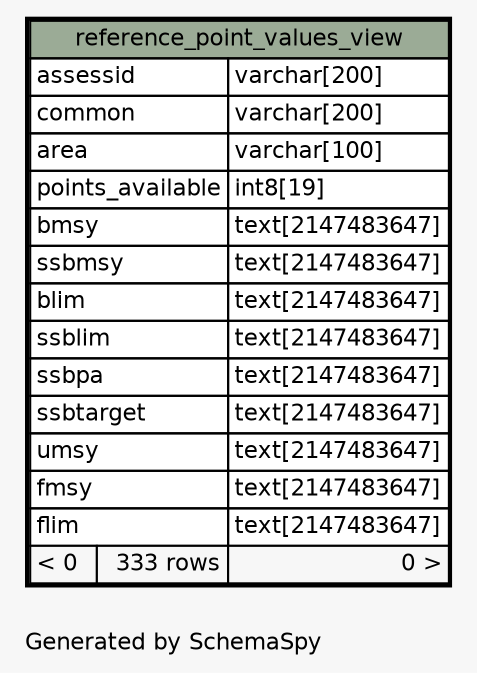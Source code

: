 // dot 2.28.0 on Mac OS X 10.6.8
// SchemaSpy rev 590
digraph "oneDegreeRelationshipsDiagram" {
  graph [
    rankdir="RL"
    bgcolor="#f7f7f7"
    label="\nGenerated by SchemaSpy"
    labeljust="l"
    nodesep="0.18"
    ranksep="0.46"
    fontname="Helvetica"
    fontsize="11"
  ];
  node [
    fontname="Helvetica"
    fontsize="11"
    shape="plaintext"
  ];
  edge [
    arrowsize="0.8"
  ];
  "reference_point_values_view" [
    label=<
    <TABLE BORDER="2" CELLBORDER="1" CELLSPACING="0" BGCOLOR="#ffffff">
      <TR><TD COLSPAN="3" BGCOLOR="#9bab96" ALIGN="CENTER">reference_point_values_view</TD></TR>
      <TR><TD PORT="assessid" COLSPAN="2" ALIGN="LEFT">assessid</TD><TD PORT="assessid.type" ALIGN="LEFT">varchar[200]</TD></TR>
      <TR><TD PORT="common" COLSPAN="2" ALIGN="LEFT">common</TD><TD PORT="common.type" ALIGN="LEFT">varchar[200]</TD></TR>
      <TR><TD PORT="area" COLSPAN="2" ALIGN="LEFT">area</TD><TD PORT="area.type" ALIGN="LEFT">varchar[100]</TD></TR>
      <TR><TD PORT="points_available" COLSPAN="2" ALIGN="LEFT">points_available</TD><TD PORT="points_available.type" ALIGN="LEFT">int8[19]</TD></TR>
      <TR><TD PORT="bmsy" COLSPAN="2" ALIGN="LEFT">bmsy</TD><TD PORT="bmsy.type" ALIGN="LEFT">text[2147483647]</TD></TR>
      <TR><TD PORT="ssbmsy" COLSPAN="2" ALIGN="LEFT">ssbmsy</TD><TD PORT="ssbmsy.type" ALIGN="LEFT">text[2147483647]</TD></TR>
      <TR><TD PORT="blim" COLSPAN="2" ALIGN="LEFT">blim</TD><TD PORT="blim.type" ALIGN="LEFT">text[2147483647]</TD></TR>
      <TR><TD PORT="ssblim" COLSPAN="2" ALIGN="LEFT">ssblim</TD><TD PORT="ssblim.type" ALIGN="LEFT">text[2147483647]</TD></TR>
      <TR><TD PORT="ssbpa" COLSPAN="2" ALIGN="LEFT">ssbpa</TD><TD PORT="ssbpa.type" ALIGN="LEFT">text[2147483647]</TD></TR>
      <TR><TD PORT="ssbtarget" COLSPAN="2" ALIGN="LEFT">ssbtarget</TD><TD PORT="ssbtarget.type" ALIGN="LEFT">text[2147483647]</TD></TR>
      <TR><TD PORT="umsy" COLSPAN="2" ALIGN="LEFT">umsy</TD><TD PORT="umsy.type" ALIGN="LEFT">text[2147483647]</TD></TR>
      <TR><TD PORT="fmsy" COLSPAN="2" ALIGN="LEFT">fmsy</TD><TD PORT="fmsy.type" ALIGN="LEFT">text[2147483647]</TD></TR>
      <TR><TD PORT="flim" COLSPAN="2" ALIGN="LEFT">flim</TD><TD PORT="flim.type" ALIGN="LEFT">text[2147483647]</TD></TR>
      <TR><TD ALIGN="LEFT" BGCOLOR="#f7f7f7">&lt; 0</TD><TD ALIGN="RIGHT" BGCOLOR="#f7f7f7">333 rows</TD><TD ALIGN="RIGHT" BGCOLOR="#f7f7f7">0 &gt;</TD></TR>
    </TABLE>>
    URL="reference_point_values_view.html"
    tooltip="reference_point_values_view"
  ];
}

